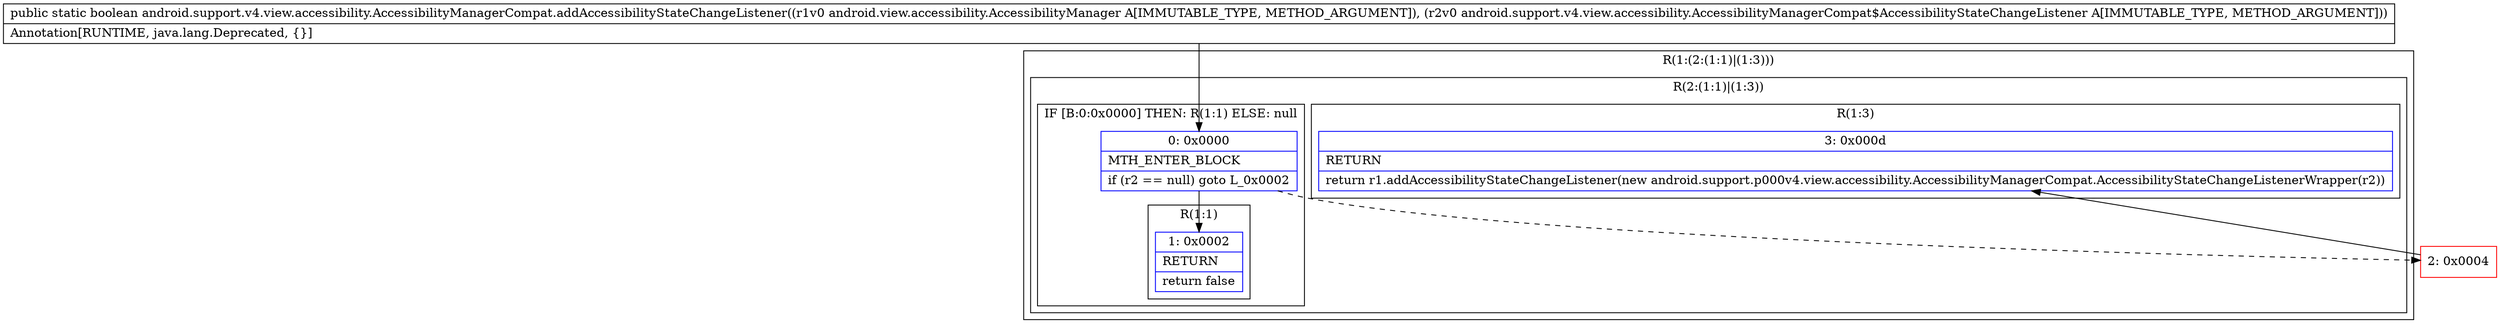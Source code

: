 digraph "CFG forandroid.support.v4.view.accessibility.AccessibilityManagerCompat.addAccessibilityStateChangeListener(Landroid\/view\/accessibility\/AccessibilityManager;Landroid\/support\/v4\/view\/accessibility\/AccessibilityManagerCompat$AccessibilityStateChangeListener;)Z" {
subgraph cluster_Region_285140107 {
label = "R(1:(2:(1:1)|(1:3)))";
node [shape=record,color=blue];
subgraph cluster_Region_193280500 {
label = "R(2:(1:1)|(1:3))";
node [shape=record,color=blue];
subgraph cluster_IfRegion_993795361 {
label = "IF [B:0:0x0000] THEN: R(1:1) ELSE: null";
node [shape=record,color=blue];
Node_0 [shape=record,label="{0\:\ 0x0000|MTH_ENTER_BLOCK\l|if (r2 == null) goto L_0x0002\l}"];
subgraph cluster_Region_76649152 {
label = "R(1:1)";
node [shape=record,color=blue];
Node_1 [shape=record,label="{1\:\ 0x0002|RETURN\l|return false\l}"];
}
}
subgraph cluster_Region_1663886437 {
label = "R(1:3)";
node [shape=record,color=blue];
Node_3 [shape=record,label="{3\:\ 0x000d|RETURN\l|return r1.addAccessibilityStateChangeListener(new android.support.p000v4.view.accessibility.AccessibilityManagerCompat.AccessibilityStateChangeListenerWrapper(r2))\l}"];
}
}
}
Node_2 [shape=record,color=red,label="{2\:\ 0x0004}"];
MethodNode[shape=record,label="{public static boolean android.support.v4.view.accessibility.AccessibilityManagerCompat.addAccessibilityStateChangeListener((r1v0 android.view.accessibility.AccessibilityManager A[IMMUTABLE_TYPE, METHOD_ARGUMENT]), (r2v0 android.support.v4.view.accessibility.AccessibilityManagerCompat$AccessibilityStateChangeListener A[IMMUTABLE_TYPE, METHOD_ARGUMENT]))  | Annotation[RUNTIME, java.lang.Deprecated, \{\}]\l}"];
MethodNode -> Node_0;
Node_0 -> Node_1;
Node_0 -> Node_2[style=dashed];
Node_2 -> Node_3;
}

